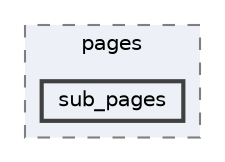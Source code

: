 digraph "resources/views/backend/subdomain/user/pages/sub_pages"
{
 // LATEX_PDF_SIZE
  bgcolor="transparent";
  edge [fontname=Helvetica,fontsize=10,labelfontname=Helvetica,labelfontsize=10];
  node [fontname=Helvetica,fontsize=10,shape=box,height=0.2,width=0.4];
  compound=true
  subgraph clusterdir_7102886a23f409e1cfb2898ad9aa0057 {
    graph [ bgcolor="#edf0f7", pencolor="grey50", label="pages", fontname=Helvetica,fontsize=10 style="filled,dashed", URL="dir_7102886a23f409e1cfb2898ad9aa0057.html",tooltip=""]
  dir_cbe84849abd0a6b8cf69eb3f86bdee17 [label="sub_pages", fillcolor="#edf0f7", color="grey25", style="filled,bold", URL="dir_cbe84849abd0a6b8cf69eb3f86bdee17.html",tooltip=""];
  }
}
